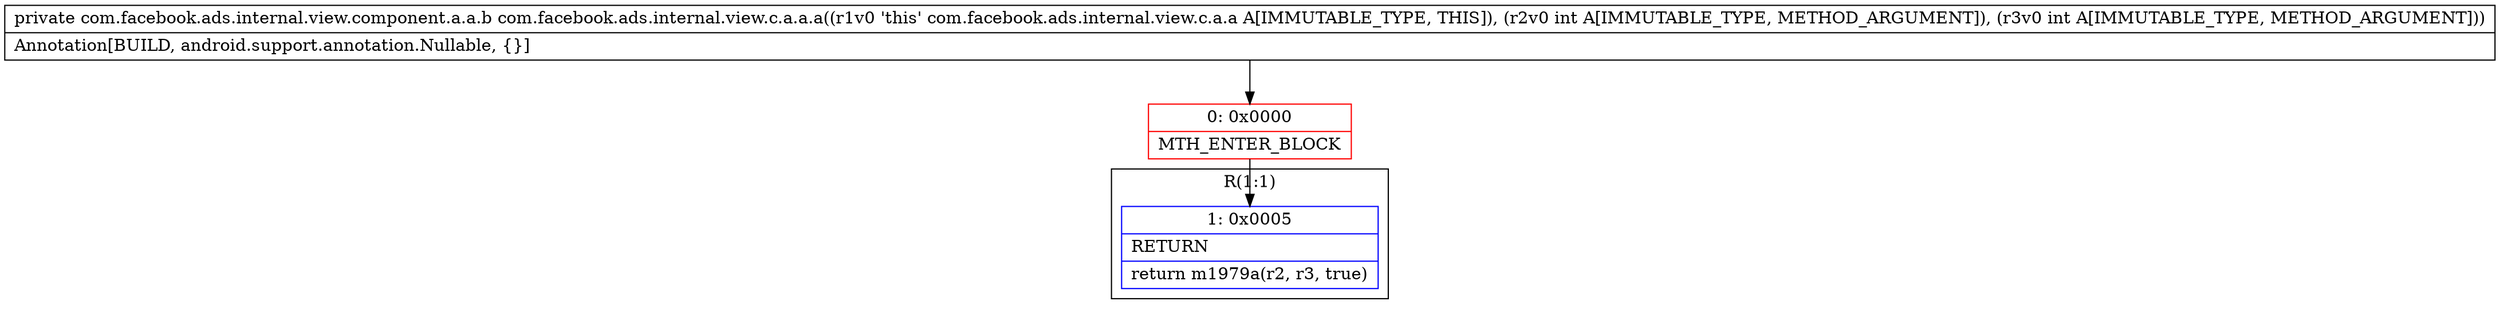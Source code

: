 digraph "CFG forcom.facebook.ads.internal.view.c.a.a.a(II)Lcom\/facebook\/ads\/internal\/view\/component\/a\/a\/b;" {
subgraph cluster_Region_871252570 {
label = "R(1:1)";
node [shape=record,color=blue];
Node_1 [shape=record,label="{1\:\ 0x0005|RETURN\l|return m1979a(r2, r3, true)\l}"];
}
Node_0 [shape=record,color=red,label="{0\:\ 0x0000|MTH_ENTER_BLOCK\l}"];
MethodNode[shape=record,label="{private com.facebook.ads.internal.view.component.a.a.b com.facebook.ads.internal.view.c.a.a.a((r1v0 'this' com.facebook.ads.internal.view.c.a.a A[IMMUTABLE_TYPE, THIS]), (r2v0 int A[IMMUTABLE_TYPE, METHOD_ARGUMENT]), (r3v0 int A[IMMUTABLE_TYPE, METHOD_ARGUMENT]))  | Annotation[BUILD, android.support.annotation.Nullable, \{\}]\l}"];
MethodNode -> Node_0;
Node_0 -> Node_1;
}


